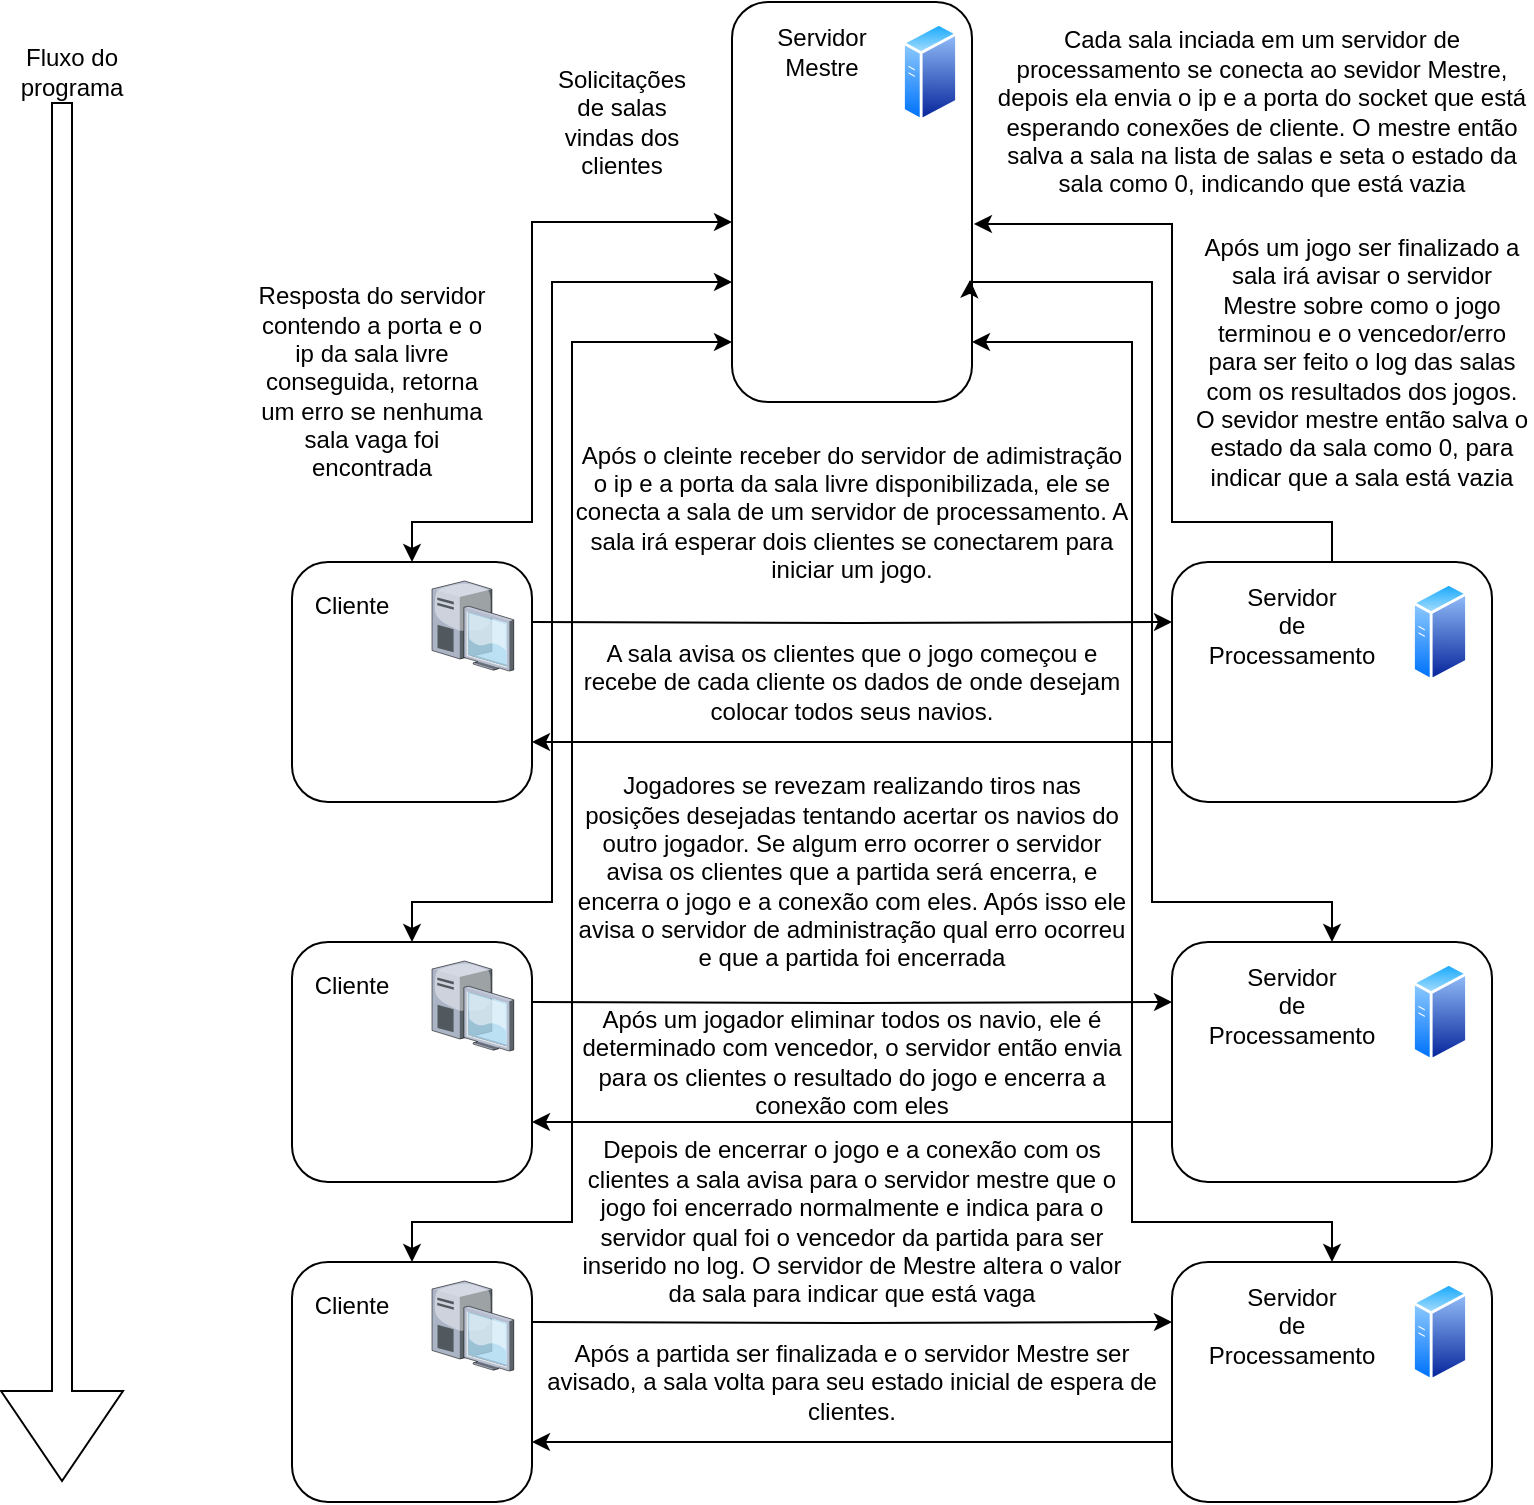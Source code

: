 <mxfile version="24.7.12">
  <diagram name="Page-1" id="fpzTITsotDk4KmSROVmZ">
    <mxGraphModel dx="1434" dy="749" grid="1" gridSize="10" guides="1" tooltips="1" connect="1" arrows="1" fold="1" page="1" pageScale="1" pageWidth="850" pageHeight="1100" math="0" shadow="0">
      <root>
        <mxCell id="0" />
        <mxCell id="1" parent="0" />
        <mxCell id="CCd25EBTlnnPslWAn7Sr-1" value="" style="rounded=1;whiteSpace=wrap;html=1;" parent="1" vertex="1">
          <mxGeometry x="380" width="120" height="200" as="geometry" />
        </mxCell>
        <mxCell id="CCd25EBTlnnPslWAn7Sr-2" value="" style="image;aspect=fixed;perimeter=ellipsePerimeter;html=1;align=center;shadow=0;dashed=0;spacingTop=3;image=img/lib/active_directory/generic_server.svg;" parent="1" vertex="1">
          <mxGeometry x="465" y="10" width="28.0" height="50" as="geometry" />
        </mxCell>
        <mxCell id="CCd25EBTlnnPslWAn7Sr-3" value="&lt;div&gt;Servidor&lt;/div&gt;&lt;div&gt;Mestre&lt;br&gt;&lt;/div&gt;" style="text;html=1;align=center;verticalAlign=middle;whiteSpace=wrap;rounded=0;" parent="1" vertex="1">
          <mxGeometry x="395" y="10" width="60" height="30" as="geometry" />
        </mxCell>
        <mxCell id="CCd25EBTlnnPslWAn7Sr-22" style="edgeStyle=orthogonalEdgeStyle;rounded=0;orthogonalLoop=1;jettySize=auto;html=1;exitX=0.5;exitY=0;exitDx=0;exitDy=0;startArrow=classic;startFill=1;" parent="1" edge="1">
          <mxGeometry relative="1" as="geometry">
            <mxPoint x="380" y="110" as="targetPoint" />
            <Array as="points">
              <mxPoint x="220" y="260" />
              <mxPoint x="280" y="260" />
              <mxPoint x="280" y="110" />
            </Array>
            <mxPoint x="220" y="280" as="sourcePoint" />
          </mxGeometry>
        </mxCell>
        <mxCell id="CCd25EBTlnnPslWAn7Sr-34" value="" style="edgeStyle=orthogonalEdgeStyle;rounded=0;orthogonalLoop=1;jettySize=auto;html=1;exitX=1;exitY=0.25;exitDx=0;exitDy=0;entryX=0;entryY=0.25;entryDx=0;entryDy=0;" parent="1" target="CCd25EBTlnnPslWAn7Sr-13" edge="1">
          <mxGeometry relative="1" as="geometry">
            <mxPoint x="280" y="310" as="sourcePoint" />
          </mxGeometry>
        </mxCell>
        <mxCell id="CCd25EBTlnnPslWAn7Sr-36" style="edgeStyle=orthogonalEdgeStyle;rounded=0;orthogonalLoop=1;jettySize=auto;html=1;exitX=1;exitY=0.25;exitDx=0;exitDy=0;entryX=0;entryY=0.25;entryDx=0;entryDy=0;" parent="1" target="CCd25EBTlnnPslWAn7Sr-25" edge="1">
          <mxGeometry relative="1" as="geometry">
            <mxPoint x="280" y="500" as="sourcePoint" />
          </mxGeometry>
        </mxCell>
        <mxCell id="CCd25EBTlnnPslWAn7Sr-37" style="edgeStyle=orthogonalEdgeStyle;rounded=0;orthogonalLoop=1;jettySize=auto;html=1;exitX=1;exitY=0.25;exitDx=0;exitDy=0;entryX=0;entryY=0.25;entryDx=0;entryDy=0;" parent="1" target="CCd25EBTlnnPslWAn7Sr-28" edge="1">
          <mxGeometry relative="1" as="geometry">
            <mxPoint x="280" y="660" as="sourcePoint" />
          </mxGeometry>
        </mxCell>
        <mxCell id="CCd25EBTlnnPslWAn7Sr-35" style="edgeStyle=orthogonalEdgeStyle;rounded=0;orthogonalLoop=1;jettySize=auto;html=1;exitX=0;exitY=0.75;exitDx=0;exitDy=0;entryX=1;entryY=0.75;entryDx=0;entryDy=0;" parent="1" source="CCd25EBTlnnPslWAn7Sr-13" edge="1">
          <mxGeometry relative="1" as="geometry">
            <mxPoint x="280" y="370" as="targetPoint" />
          </mxGeometry>
        </mxCell>
        <mxCell id="CCd25EBTlnnPslWAn7Sr-13" value="" style="rounded=1;whiteSpace=wrap;html=1;" parent="1" vertex="1">
          <mxGeometry x="600" y="280" width="160" height="120" as="geometry" />
        </mxCell>
        <mxCell id="CCd25EBTlnnPslWAn7Sr-14" value="&lt;div&gt;Servidor&lt;/div&gt;&lt;div&gt;de&lt;/div&gt;&lt;div&gt;Processamento&lt;br&gt;&lt;/div&gt;" style="text;html=1;align=center;verticalAlign=middle;whiteSpace=wrap;rounded=0;" parent="1" vertex="1">
          <mxGeometry x="630" y="297" width="60" height="30" as="geometry" />
        </mxCell>
        <mxCell id="CCd25EBTlnnPslWAn7Sr-15" value="" style="image;aspect=fixed;perimeter=ellipsePerimeter;html=1;align=center;shadow=0;dashed=0;spacingTop=3;image=img/lib/active_directory/generic_server.svg;" parent="1" vertex="1">
          <mxGeometry x="720" y="290" width="28.0" height="50" as="geometry" />
        </mxCell>
        <mxCell id="CCd25EBTlnnPslWAn7Sr-23" style="edgeStyle=orthogonalEdgeStyle;rounded=0;orthogonalLoop=1;jettySize=auto;html=1;exitX=0.5;exitY=0;exitDx=0;exitDy=0;startArrow=classic;startFill=1;" parent="1" source="CCd25EBTlnnPslWAn7Sr-45" edge="1">
          <mxGeometry relative="1" as="geometry">
            <mxPoint x="380" y="140" as="targetPoint" />
            <Array as="points">
              <mxPoint x="220" y="450" />
              <mxPoint x="290" y="450" />
              <mxPoint x="290" y="140" />
            </Array>
            <mxPoint x="220" y="440" as="sourcePoint" />
          </mxGeometry>
        </mxCell>
        <mxCell id="CCd25EBTlnnPslWAn7Sr-24" style="edgeStyle=orthogonalEdgeStyle;rounded=0;orthogonalLoop=1;jettySize=auto;html=1;exitX=0.5;exitY=0;exitDx=0;exitDy=0;startArrow=classic;startFill=1;" parent="1" target="CCd25EBTlnnPslWAn7Sr-1" edge="1">
          <mxGeometry relative="1" as="geometry">
            <Array as="points">
              <mxPoint x="220" y="610" />
              <mxPoint x="300" y="610" />
              <mxPoint x="300" y="170" />
            </Array>
            <mxPoint x="220" y="630" as="sourcePoint" />
            <mxPoint x="380" y="199" as="targetPoint" />
          </mxGeometry>
        </mxCell>
        <mxCell id="CCd25EBTlnnPslWAn7Sr-32" style="edgeStyle=orthogonalEdgeStyle;rounded=0;orthogonalLoop=1;jettySize=auto;html=1;exitX=0.5;exitY=0;exitDx=0;exitDy=0;entryX=0.992;entryY=0.695;entryDx=0;entryDy=0;startArrow=classic;startFill=1;entryPerimeter=0;" parent="1" source="CCd25EBTlnnPslWAn7Sr-25" target="CCd25EBTlnnPslWAn7Sr-1" edge="1">
          <mxGeometry relative="1" as="geometry">
            <Array as="points">
              <mxPoint x="680" y="450" />
              <mxPoint x="590" y="450" />
              <mxPoint x="590" y="140" />
            </Array>
          </mxGeometry>
        </mxCell>
        <mxCell id="CCd25EBTlnnPslWAn7Sr-39" style="edgeStyle=orthogonalEdgeStyle;rounded=0;orthogonalLoop=1;jettySize=auto;html=1;exitX=0;exitY=0.75;exitDx=0;exitDy=0;entryX=1;entryY=0.75;entryDx=0;entryDy=0;" parent="1" source="CCd25EBTlnnPslWAn7Sr-25" edge="1">
          <mxGeometry relative="1" as="geometry">
            <mxPoint x="280" y="560" as="targetPoint" />
          </mxGeometry>
        </mxCell>
        <mxCell id="CCd25EBTlnnPslWAn7Sr-25" value="" style="rounded=1;whiteSpace=wrap;html=1;" parent="1" vertex="1">
          <mxGeometry x="600" y="470" width="160" height="120" as="geometry" />
        </mxCell>
        <mxCell id="CCd25EBTlnnPslWAn7Sr-26" value="&lt;div&gt;Servidor&lt;/div&gt;&lt;div&gt;de&lt;/div&gt;&lt;div&gt;Processamento&lt;br&gt;&lt;/div&gt;" style="text;html=1;align=center;verticalAlign=middle;whiteSpace=wrap;rounded=0;" parent="1" vertex="1">
          <mxGeometry x="630" y="487" width="60" height="30" as="geometry" />
        </mxCell>
        <mxCell id="CCd25EBTlnnPslWAn7Sr-27" value="" style="image;aspect=fixed;perimeter=ellipsePerimeter;html=1;align=center;shadow=0;dashed=0;spacingTop=3;image=img/lib/active_directory/generic_server.svg;" parent="1" vertex="1">
          <mxGeometry x="720" y="480" width="28.0" height="50" as="geometry" />
        </mxCell>
        <mxCell id="CCd25EBTlnnPslWAn7Sr-33" style="edgeStyle=orthogonalEdgeStyle;rounded=0;orthogonalLoop=1;jettySize=auto;html=1;exitX=0.5;exitY=0;exitDx=0;exitDy=0;startArrow=classic;startFill=1;" parent="1" source="CCd25EBTlnnPslWAn7Sr-28" edge="1">
          <mxGeometry relative="1" as="geometry">
            <mxPoint x="500" y="170" as="targetPoint" />
            <Array as="points">
              <mxPoint x="680" y="610" />
              <mxPoint x="580" y="610" />
              <mxPoint x="580" y="170" />
            </Array>
          </mxGeometry>
        </mxCell>
        <mxCell id="CCd25EBTlnnPslWAn7Sr-38" style="edgeStyle=orthogonalEdgeStyle;rounded=0;orthogonalLoop=1;jettySize=auto;html=1;exitX=0;exitY=0.75;exitDx=0;exitDy=0;entryX=1;entryY=0.75;entryDx=0;entryDy=0;" parent="1" source="CCd25EBTlnnPslWAn7Sr-28" edge="1">
          <mxGeometry relative="1" as="geometry">
            <mxPoint x="280" y="720" as="targetPoint" />
          </mxGeometry>
        </mxCell>
        <mxCell id="CCd25EBTlnnPslWAn7Sr-28" value="" style="rounded=1;whiteSpace=wrap;html=1;" parent="1" vertex="1">
          <mxGeometry x="600" y="630" width="160" height="120" as="geometry" />
        </mxCell>
        <mxCell id="CCd25EBTlnnPslWAn7Sr-29" value="&lt;div&gt;Servidor&lt;/div&gt;&lt;div&gt;de&lt;/div&gt;&lt;div&gt;Processamento&lt;br&gt;&lt;/div&gt;" style="text;html=1;align=center;verticalAlign=middle;whiteSpace=wrap;rounded=0;" parent="1" vertex="1">
          <mxGeometry x="630" y="647" width="60" height="30" as="geometry" />
        </mxCell>
        <mxCell id="CCd25EBTlnnPslWAn7Sr-30" value="" style="image;aspect=fixed;perimeter=ellipsePerimeter;html=1;align=center;shadow=0;dashed=0;spacingTop=3;image=img/lib/active_directory/generic_server.svg;" parent="1" vertex="1">
          <mxGeometry x="720" y="640" width="28.0" height="50" as="geometry" />
        </mxCell>
        <mxCell id="CCd25EBTlnnPslWAn7Sr-40" value="" style="rounded=1;whiteSpace=wrap;html=1;" parent="1" vertex="1">
          <mxGeometry x="160" y="280" width="120" height="120" as="geometry" />
        </mxCell>
        <mxCell id="CCd25EBTlnnPslWAn7Sr-43" value="" style="verticalLabelPosition=bottom;sketch=0;aspect=fixed;html=1;verticalAlign=top;strokeColor=none;align=center;outlineConnect=0;shape=mxgraph.citrix.desktop;" parent="1" vertex="1">
          <mxGeometry x="230" y="289.5" width="40.87" height="45" as="geometry" />
        </mxCell>
        <mxCell id="CCd25EBTlnnPslWAn7Sr-44" value="Cliente" style="text;html=1;align=center;verticalAlign=middle;whiteSpace=wrap;rounded=0;" parent="1" vertex="1">
          <mxGeometry x="160" y="287" width="60" height="30" as="geometry" />
        </mxCell>
        <mxCell id="CCd25EBTlnnPslWAn7Sr-45" value="" style="rounded=1;whiteSpace=wrap;html=1;" parent="1" vertex="1">
          <mxGeometry x="160" y="470" width="120" height="120" as="geometry" />
        </mxCell>
        <mxCell id="CCd25EBTlnnPslWAn7Sr-46" value="" style="verticalLabelPosition=bottom;sketch=0;aspect=fixed;html=1;verticalAlign=top;strokeColor=none;align=center;outlineConnect=0;shape=mxgraph.citrix.desktop;" parent="1" vertex="1">
          <mxGeometry x="230" y="479.5" width="40.87" height="45" as="geometry" />
        </mxCell>
        <mxCell id="CCd25EBTlnnPslWAn7Sr-47" value="Cliente" style="text;html=1;align=center;verticalAlign=middle;whiteSpace=wrap;rounded=0;" parent="1" vertex="1">
          <mxGeometry x="160" y="477" width="60" height="30" as="geometry" />
        </mxCell>
        <mxCell id="CCd25EBTlnnPslWAn7Sr-48" value="" style="rounded=1;whiteSpace=wrap;html=1;" parent="1" vertex="1">
          <mxGeometry x="160" y="630" width="120" height="120" as="geometry" />
        </mxCell>
        <mxCell id="CCd25EBTlnnPslWAn7Sr-49" value="" style="verticalLabelPosition=bottom;sketch=0;aspect=fixed;html=1;verticalAlign=top;strokeColor=none;align=center;outlineConnect=0;shape=mxgraph.citrix.desktop;" parent="1" vertex="1">
          <mxGeometry x="230" y="639.5" width="40.87" height="45" as="geometry" />
        </mxCell>
        <mxCell id="CCd25EBTlnnPslWAn7Sr-50" value="Cliente" style="text;html=1;align=center;verticalAlign=middle;whiteSpace=wrap;rounded=0;" parent="1" vertex="1">
          <mxGeometry x="160" y="637" width="60" height="30" as="geometry" />
        </mxCell>
        <mxCell id="CCd25EBTlnnPslWAn7Sr-51" style="edgeStyle=orthogonalEdgeStyle;rounded=0;orthogonalLoop=1;jettySize=auto;html=1;exitX=0.5;exitY=0;exitDx=0;exitDy=0;entryX=1.008;entryY=0.555;entryDx=0;entryDy=0;entryPerimeter=0;" parent="1" source="CCd25EBTlnnPslWAn7Sr-13" target="CCd25EBTlnnPslWAn7Sr-1" edge="1">
          <mxGeometry relative="1" as="geometry">
            <Array as="points">
              <mxPoint x="680" y="260" />
              <mxPoint x="600" y="260" />
              <mxPoint x="600" y="111" />
            </Array>
          </mxGeometry>
        </mxCell>
        <mxCell id="Hu3N7TcJ0TKd5YK8f3Nd-1" value="&lt;div&gt;Solicitações de salas vindas dos clientes&lt;br&gt;&lt;/div&gt;" style="text;html=1;align=center;verticalAlign=middle;whiteSpace=wrap;rounded=0;" vertex="1" parent="1">
          <mxGeometry x="290" y="30" width="70" height="60" as="geometry" />
        </mxCell>
        <mxCell id="Hu3N7TcJ0TKd5YK8f3Nd-3" value="Resposta do servidor contendo a porta e o ip da sala livre conseguida, retorna um erro se nenhuma sala vaga foi encontrada" style="text;html=1;align=center;verticalAlign=middle;whiteSpace=wrap;rounded=0;" vertex="1" parent="1">
          <mxGeometry x="140" y="140" width="120" height="99" as="geometry" />
        </mxCell>
        <mxCell id="Hu3N7TcJ0TKd5YK8f3Nd-4" value="Cada sala inciada em um servidor de processamento se conecta ao sevidor Mestre, depois ela envia o ip e a porta do socket que está esperando conexões de cliente. O mestre então salva a sala na lista de salas e seta o estado da sala como 0, indicando que está vazia" style="text;html=1;align=center;verticalAlign=middle;whiteSpace=wrap;rounded=0;" vertex="1" parent="1">
          <mxGeometry x="510" y="10" width="270" height="90" as="geometry" />
        </mxCell>
        <mxCell id="Hu3N7TcJ0TKd5YK8f3Nd-5" value="Após o cleinte receber do servidor de adimistração o ip e a porta da sala livre disponibilizada, ele se conecta a sala de um servidor de processamento. A sala irá esperar dois clientes se conectarem para iniciar um jogo." style="text;html=1;align=center;verticalAlign=middle;whiteSpace=wrap;rounded=0;" vertex="1" parent="1">
          <mxGeometry x="300" y="200" width="280" height="110" as="geometry" />
        </mxCell>
        <mxCell id="Hu3N7TcJ0TKd5YK8f3Nd-7" value="" style="shape=flexArrow;endArrow=classic;html=1;rounded=0;endWidth=50;endSize=14.67;" edge="1" parent="1">
          <mxGeometry width="50" height="50" relative="1" as="geometry">
            <mxPoint x="45" y="50" as="sourcePoint" />
            <mxPoint x="45" y="740" as="targetPoint" />
          </mxGeometry>
        </mxCell>
        <mxCell id="Hu3N7TcJ0TKd5YK8f3Nd-8" value="Fluxo do programa" style="text;html=1;align=center;verticalAlign=middle;whiteSpace=wrap;rounded=0;" vertex="1" parent="1">
          <mxGeometry x="20" y="20" width="60" height="30" as="geometry" />
        </mxCell>
        <mxCell id="Hu3N7TcJ0TKd5YK8f3Nd-9" value="Jogadores se revezam realizando tiros nas posições desejadas tentando acertar os navios do outro jogador. Se algum erro ocorrer o servidor avisa os clientes que a partida será encerra, e encerra o jogo e a conexão com eles. Após isso ele avisa o servidor de administração qual erro ocorreu e que a partida foi encerrada" style="text;html=1;align=center;verticalAlign=middle;whiteSpace=wrap;rounded=0;" vertex="1" parent="1">
          <mxGeometry x="300" y="370" width="280" height="130" as="geometry" />
        </mxCell>
        <mxCell id="Hu3N7TcJ0TKd5YK8f3Nd-11" value="Depois de encerrar o jogo e a conexão com os clientes a sala avisa para o servidor mestre que o jogo foi encerrado normalmente e indica para o servidor qual foi o vencedor da partida para ser inserido no log. O servidor de Mestre altera o valor da sala para indicar que está vaga" style="text;html=1;align=center;verticalAlign=middle;whiteSpace=wrap;rounded=0;" vertex="1" parent="1">
          <mxGeometry x="300" y="560" width="280" height="100" as="geometry" />
        </mxCell>
        <mxCell id="Hu3N7TcJ0TKd5YK8f3Nd-12" value="Após a partida ser finalizada e o servidor Mestre ser avisado, a sala volta para seu estado inicial de espera de clientes." style="text;html=1;align=center;verticalAlign=middle;whiteSpace=wrap;rounded=0;" vertex="1" parent="1">
          <mxGeometry x="280" y="660" width="320" height="60" as="geometry" />
        </mxCell>
        <mxCell id="Hu3N7TcJ0TKd5YK8f3Nd-15" value="Após um jogador eliminar todos os navio, ele é determinado com vencedor, o servidor então envia para os clientes o resultado do jogo e encerra a conexão com eles " style="text;html=1;align=center;verticalAlign=middle;whiteSpace=wrap;rounded=0;" vertex="1" parent="1">
          <mxGeometry x="300" y="500" width="280" height="60" as="geometry" />
        </mxCell>
        <mxCell id="Hu3N7TcJ0TKd5YK8f3Nd-16" value="A sala avisa os clientes que o jogo começou e recebe de cada cliente os dados de onde desejam colocar todos seus navios. " style="text;html=1;align=center;verticalAlign=middle;whiteSpace=wrap;rounded=0;" vertex="1" parent="1">
          <mxGeometry x="300" y="310" width="280" height="60" as="geometry" />
        </mxCell>
        <mxCell id="Hu3N7TcJ0TKd5YK8f3Nd-18" value="Após um jogo ser finalizado a sala irá avisar o servidor Mestre sobre como o jogo terminou e o vencedor/erro para ser feito o log das salas com os resultados dos jogos. O sevidor mestre então salva o estado da sala como 0, para indicar que a sala está vazia" style="text;html=1;align=center;verticalAlign=middle;whiteSpace=wrap;rounded=0;" vertex="1" parent="1">
          <mxGeometry x="610" y="110" width="170" height="140" as="geometry" />
        </mxCell>
      </root>
    </mxGraphModel>
  </diagram>
</mxfile>
